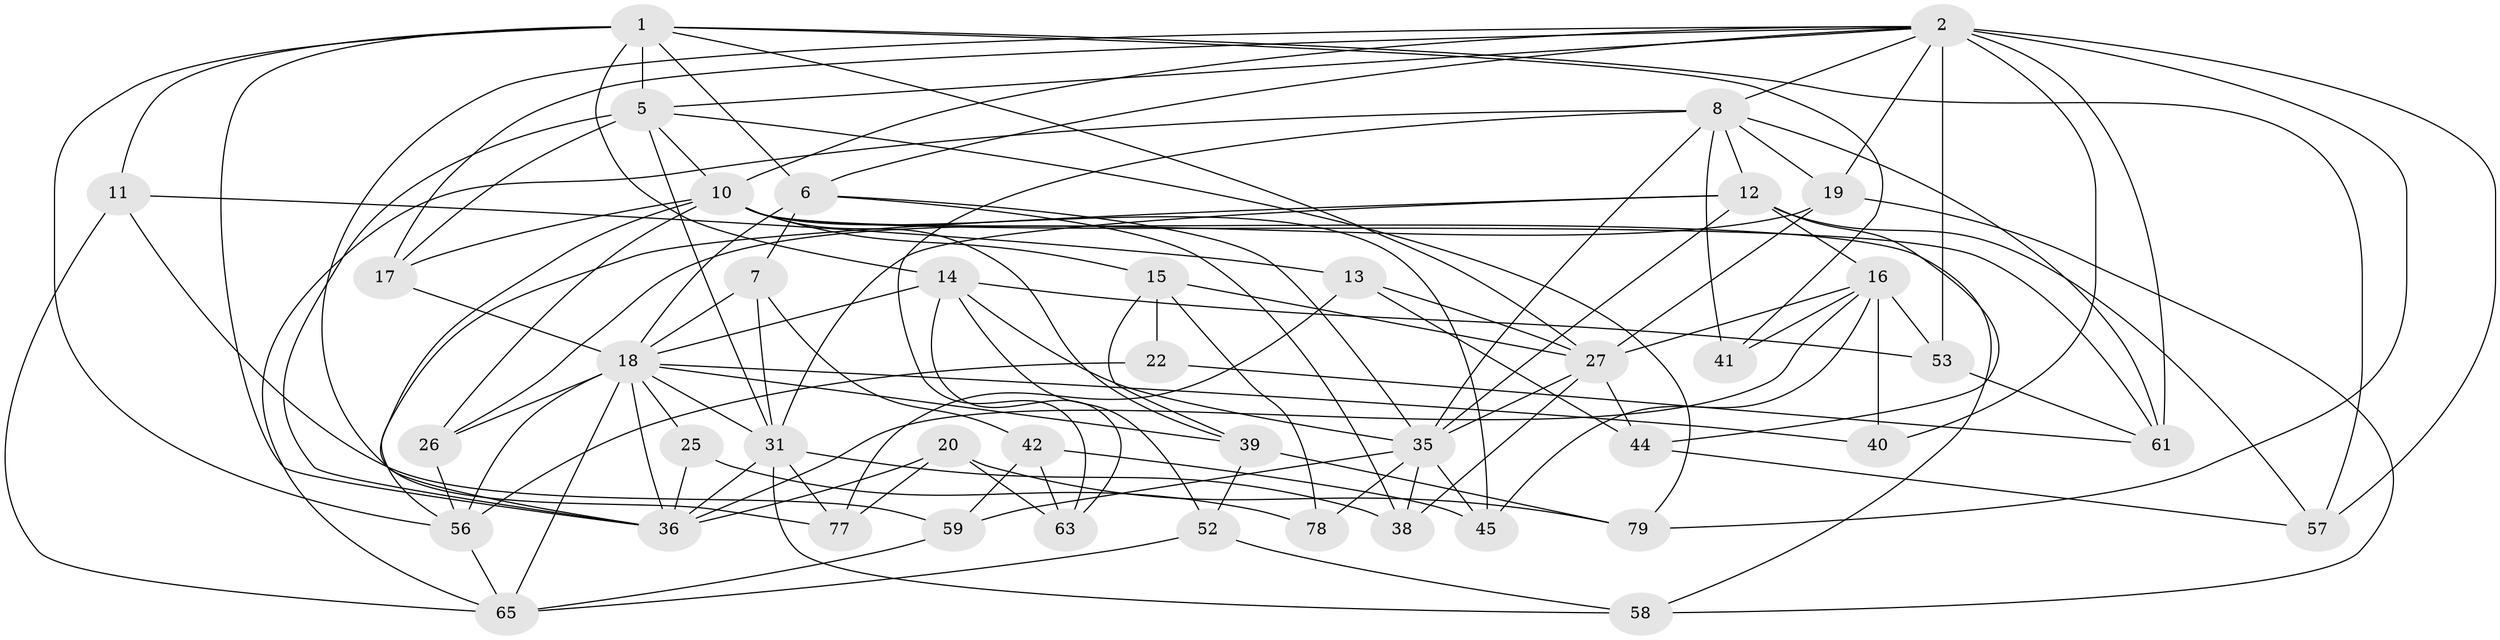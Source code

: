 // original degree distribution, {4: 1.0}
// Generated by graph-tools (version 1.1) at 2025/20/03/04/25 18:20:35]
// undirected, 43 vertices, 118 edges
graph export_dot {
graph [start="1"]
  node [color=gray90,style=filled];
  1 [super="+34+37+50"];
  2 [super="+9+3+4"];
  5 [super="+73+21+71"];
  6 [super="+32"];
  7;
  8 [super="+54+74+28"];
  10 [super="+64+48+30"];
  11;
  12 [super="+51+60"];
  13;
  14 [super="+24"];
  15 [super="+67"];
  16 [super="+46"];
  17;
  18 [super="+23+86"];
  19 [super="+84"];
  20;
  22;
  25;
  26;
  27 [super="+66"];
  31 [super="+83+55"];
  35 [super="+85+43"];
  36 [super="+76+49"];
  38;
  39 [super="+82"];
  40;
  41;
  42;
  44;
  45;
  52;
  53;
  56 [super="+69"];
  57;
  58;
  59;
  61 [super="+62"];
  63;
  65 [super="+80"];
  77;
  78;
  79;
  1 -- 6;
  1 -- 41;
  1 -- 11;
  1 -- 27;
  1 -- 57;
  1 -- 5 [weight=2];
  1 -- 14;
  1 -- 36;
  1 -- 56;
  2 -- 17;
  2 -- 77;
  2 -- 79;
  2 -- 5;
  2 -- 6;
  2 -- 8;
  2 -- 10;
  2 -- 19 [weight=2];
  2 -- 53;
  2 -- 57;
  2 -- 61 [weight=2];
  2 -- 40;
  5 -- 79;
  5 -- 17;
  5 -- 10;
  5 -- 31;
  5 -- 36;
  6 -- 18;
  6 -- 38;
  6 -- 7;
  6 -- 35;
  7 -- 42;
  7 -- 31;
  7 -- 18;
  8 -- 41 [weight=2];
  8 -- 63;
  8 -- 65;
  8 -- 19;
  8 -- 61;
  8 -- 12 [weight=2];
  8 -- 35;
  10 -- 15;
  10 -- 58;
  10 -- 61;
  10 -- 17;
  10 -- 26;
  10 -- 39;
  10 -- 45;
  10 -- 36;
  11 -- 13;
  11 -- 59;
  11 -- 65;
  12 -- 31;
  12 -- 56;
  12 -- 16;
  12 -- 35;
  12 -- 57;
  12 -- 44;
  13 -- 27;
  13 -- 44;
  13 -- 77;
  14 -- 63;
  14 -- 35;
  14 -- 18;
  14 -- 52;
  14 -- 53;
  15 -- 22 [weight=2];
  15 -- 39;
  15 -- 78;
  15 -- 27;
  16 -- 40 [weight=2];
  16 -- 27;
  16 -- 53;
  16 -- 41;
  16 -- 45;
  16 -- 36;
  17 -- 18;
  18 -- 25 [weight=2];
  18 -- 65;
  18 -- 36;
  18 -- 40;
  18 -- 26;
  18 -- 56;
  18 -- 31;
  18 -- 39 [weight=2];
  19 -- 27;
  19 -- 26;
  19 -- 58;
  20 -- 63;
  20 -- 79;
  20 -- 77;
  20 -- 36;
  22 -- 61;
  22 -- 56;
  25 -- 78;
  25 -- 36;
  26 -- 56;
  27 -- 35;
  27 -- 38;
  27 -- 44;
  31 -- 38;
  31 -- 77;
  31 -- 58;
  31 -- 36;
  35 -- 59;
  35 -- 78 [weight=2];
  35 -- 38;
  35 -- 45;
  39 -- 52;
  39 -- 79;
  42 -- 63;
  42 -- 45;
  42 -- 59;
  44 -- 57;
  52 -- 58;
  52 -- 65;
  53 -- 61;
  56 -- 65;
  59 -- 65;
}
